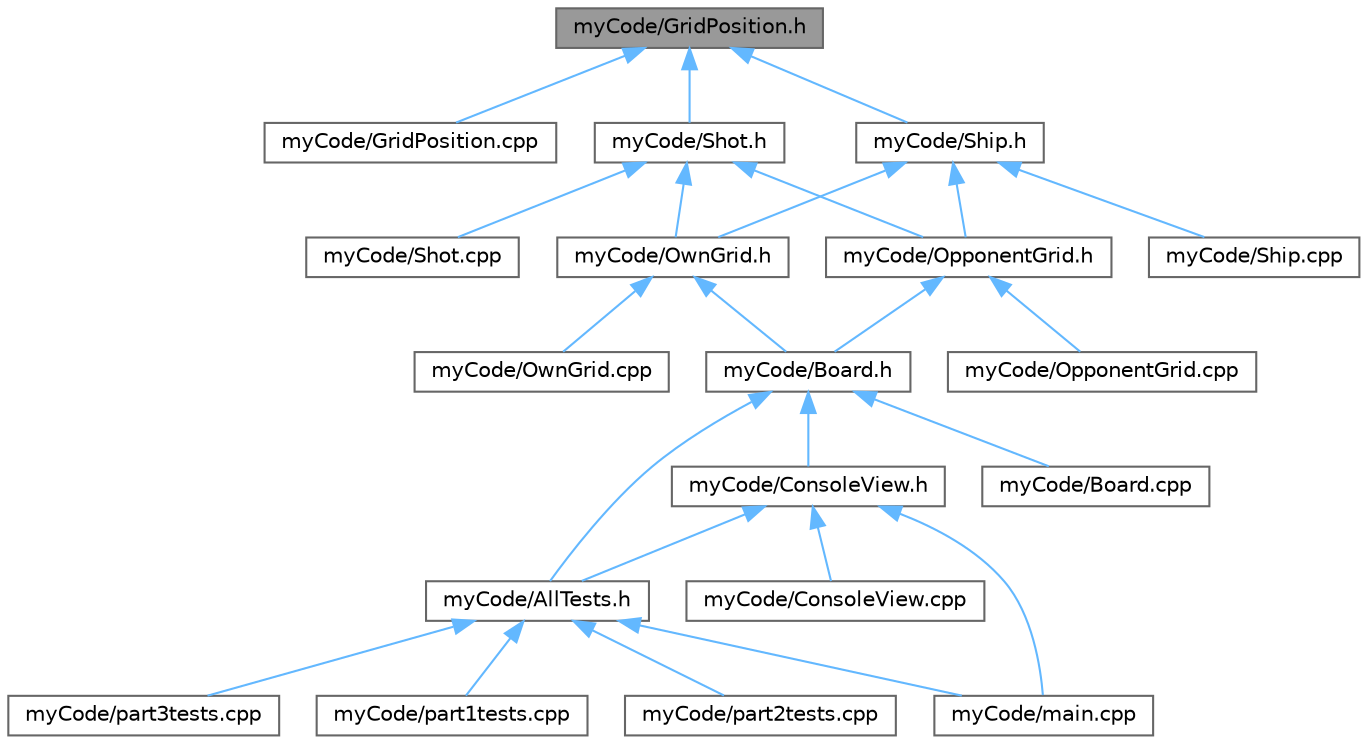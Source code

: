digraph "myCode/GridPosition.h"
{
 // LATEX_PDF_SIZE
  bgcolor="transparent";
  edge [fontname=Helvetica,fontsize=10,labelfontname=Helvetica,labelfontsize=10];
  node [fontname=Helvetica,fontsize=10,shape=box,height=0.2,width=0.4];
  Node1 [id="Node000001",label="myCode/GridPosition.h",height=0.2,width=0.4,color="gray40", fillcolor="grey60", style="filled", fontcolor="black",tooltip=" "];
  Node1 -> Node2 [id="edge24_Node000001_Node000002",dir="back",color="steelblue1",style="solid",tooltip=" "];
  Node2 [id="Node000002",label="myCode/GridPosition.cpp",height=0.2,width=0.4,color="grey40", fillcolor="white", style="filled",URL="$_grid_position_8cpp.html",tooltip=" "];
  Node1 -> Node3 [id="edge25_Node000001_Node000003",dir="back",color="steelblue1",style="solid",tooltip=" "];
  Node3 [id="Node000003",label="myCode/Ship.h",height=0.2,width=0.4,color="grey40", fillcolor="white", style="filled",URL="$_ship_8h.html",tooltip=" "];
  Node3 -> Node4 [id="edge26_Node000003_Node000004",dir="back",color="steelblue1",style="solid",tooltip=" "];
  Node4 [id="Node000004",label="myCode/OpponentGrid.h",height=0.2,width=0.4,color="grey40", fillcolor="white", style="filled",URL="$_opponent_grid_8h.html",tooltip=" "];
  Node4 -> Node5 [id="edge27_Node000004_Node000005",dir="back",color="steelblue1",style="solid",tooltip=" "];
  Node5 [id="Node000005",label="myCode/Board.h",height=0.2,width=0.4,color="grey40", fillcolor="white", style="filled",URL="$_board_8h.html",tooltip=" "];
  Node5 -> Node6 [id="edge28_Node000005_Node000006",dir="back",color="steelblue1",style="solid",tooltip=" "];
  Node6 [id="Node000006",label="myCode/AllTests.h",height=0.2,width=0.4,color="grey40", fillcolor="white", style="filled",URL="$_all_tests_8h.html",tooltip=" "];
  Node6 -> Node7 [id="edge29_Node000006_Node000007",dir="back",color="steelblue1",style="solid",tooltip=" "];
  Node7 [id="Node000007",label="myCode/main.cpp",height=0.2,width=0.4,color="grey40", fillcolor="white", style="filled",URL="$main_8cpp.html",tooltip=" "];
  Node6 -> Node8 [id="edge30_Node000006_Node000008",dir="back",color="steelblue1",style="solid",tooltip=" "];
  Node8 [id="Node000008",label="myCode/part1tests.cpp",height=0.2,width=0.4,color="grey40", fillcolor="white", style="filled",URL="$part1tests_8cpp.html",tooltip=" "];
  Node6 -> Node9 [id="edge31_Node000006_Node000009",dir="back",color="steelblue1",style="solid",tooltip=" "];
  Node9 [id="Node000009",label="myCode/part2tests.cpp",height=0.2,width=0.4,color="grey40", fillcolor="white", style="filled",URL="$part2tests_8cpp.html",tooltip=" "];
  Node6 -> Node10 [id="edge32_Node000006_Node000010",dir="back",color="steelblue1",style="solid",tooltip=" "];
  Node10 [id="Node000010",label="myCode/part3tests.cpp",height=0.2,width=0.4,color="grey40", fillcolor="white", style="filled",URL="$part3tests_8cpp.html",tooltip=" "];
  Node5 -> Node11 [id="edge33_Node000005_Node000011",dir="back",color="steelblue1",style="solid",tooltip=" "];
  Node11 [id="Node000011",label="myCode/Board.cpp",height=0.2,width=0.4,color="grey40", fillcolor="white", style="filled",URL="$_board_8cpp.html",tooltip=" "];
  Node5 -> Node12 [id="edge34_Node000005_Node000012",dir="back",color="steelblue1",style="solid",tooltip=" "];
  Node12 [id="Node000012",label="myCode/ConsoleView.h",height=0.2,width=0.4,color="grey40", fillcolor="white", style="filled",URL="$_console_view_8h.html",tooltip=" "];
  Node12 -> Node6 [id="edge35_Node000012_Node000006",dir="back",color="steelblue1",style="solid",tooltip=" "];
  Node12 -> Node13 [id="edge36_Node000012_Node000013",dir="back",color="steelblue1",style="solid",tooltip=" "];
  Node13 [id="Node000013",label="myCode/ConsoleView.cpp",height=0.2,width=0.4,color="grey40", fillcolor="white", style="filled",URL="$_console_view_8cpp.html",tooltip=" "];
  Node12 -> Node7 [id="edge37_Node000012_Node000007",dir="back",color="steelblue1",style="solid",tooltip=" "];
  Node4 -> Node14 [id="edge38_Node000004_Node000014",dir="back",color="steelblue1",style="solid",tooltip=" "];
  Node14 [id="Node000014",label="myCode/OpponentGrid.cpp",height=0.2,width=0.4,color="grey40", fillcolor="white", style="filled",URL="$_opponent_grid_8cpp.html",tooltip=" "];
  Node3 -> Node15 [id="edge39_Node000003_Node000015",dir="back",color="steelblue1",style="solid",tooltip=" "];
  Node15 [id="Node000015",label="myCode/OwnGrid.h",height=0.2,width=0.4,color="grey40", fillcolor="white", style="filled",URL="$_own_grid_8h.html",tooltip=" "];
  Node15 -> Node5 [id="edge40_Node000015_Node000005",dir="back",color="steelblue1",style="solid",tooltip=" "];
  Node15 -> Node16 [id="edge41_Node000015_Node000016",dir="back",color="steelblue1",style="solid",tooltip=" "];
  Node16 [id="Node000016",label="myCode/OwnGrid.cpp",height=0.2,width=0.4,color="grey40", fillcolor="white", style="filled",URL="$_own_grid_8cpp.html",tooltip=" "];
  Node3 -> Node17 [id="edge42_Node000003_Node000017",dir="back",color="steelblue1",style="solid",tooltip=" "];
  Node17 [id="Node000017",label="myCode/Ship.cpp",height=0.2,width=0.4,color="grey40", fillcolor="white", style="filled",URL="$_ship_8cpp.html",tooltip=" "];
  Node1 -> Node18 [id="edge43_Node000001_Node000018",dir="back",color="steelblue1",style="solid",tooltip=" "];
  Node18 [id="Node000018",label="myCode/Shot.h",height=0.2,width=0.4,color="grey40", fillcolor="white", style="filled",URL="$_shot_8h.html",tooltip=" "];
  Node18 -> Node4 [id="edge44_Node000018_Node000004",dir="back",color="steelblue1",style="solid",tooltip=" "];
  Node18 -> Node15 [id="edge45_Node000018_Node000015",dir="back",color="steelblue1",style="solid",tooltip=" "];
  Node18 -> Node19 [id="edge46_Node000018_Node000019",dir="back",color="steelblue1",style="solid",tooltip=" "];
  Node19 [id="Node000019",label="myCode/Shot.cpp",height=0.2,width=0.4,color="grey40", fillcolor="white", style="filled",URL="$_shot_8cpp.html",tooltip=" "];
}
